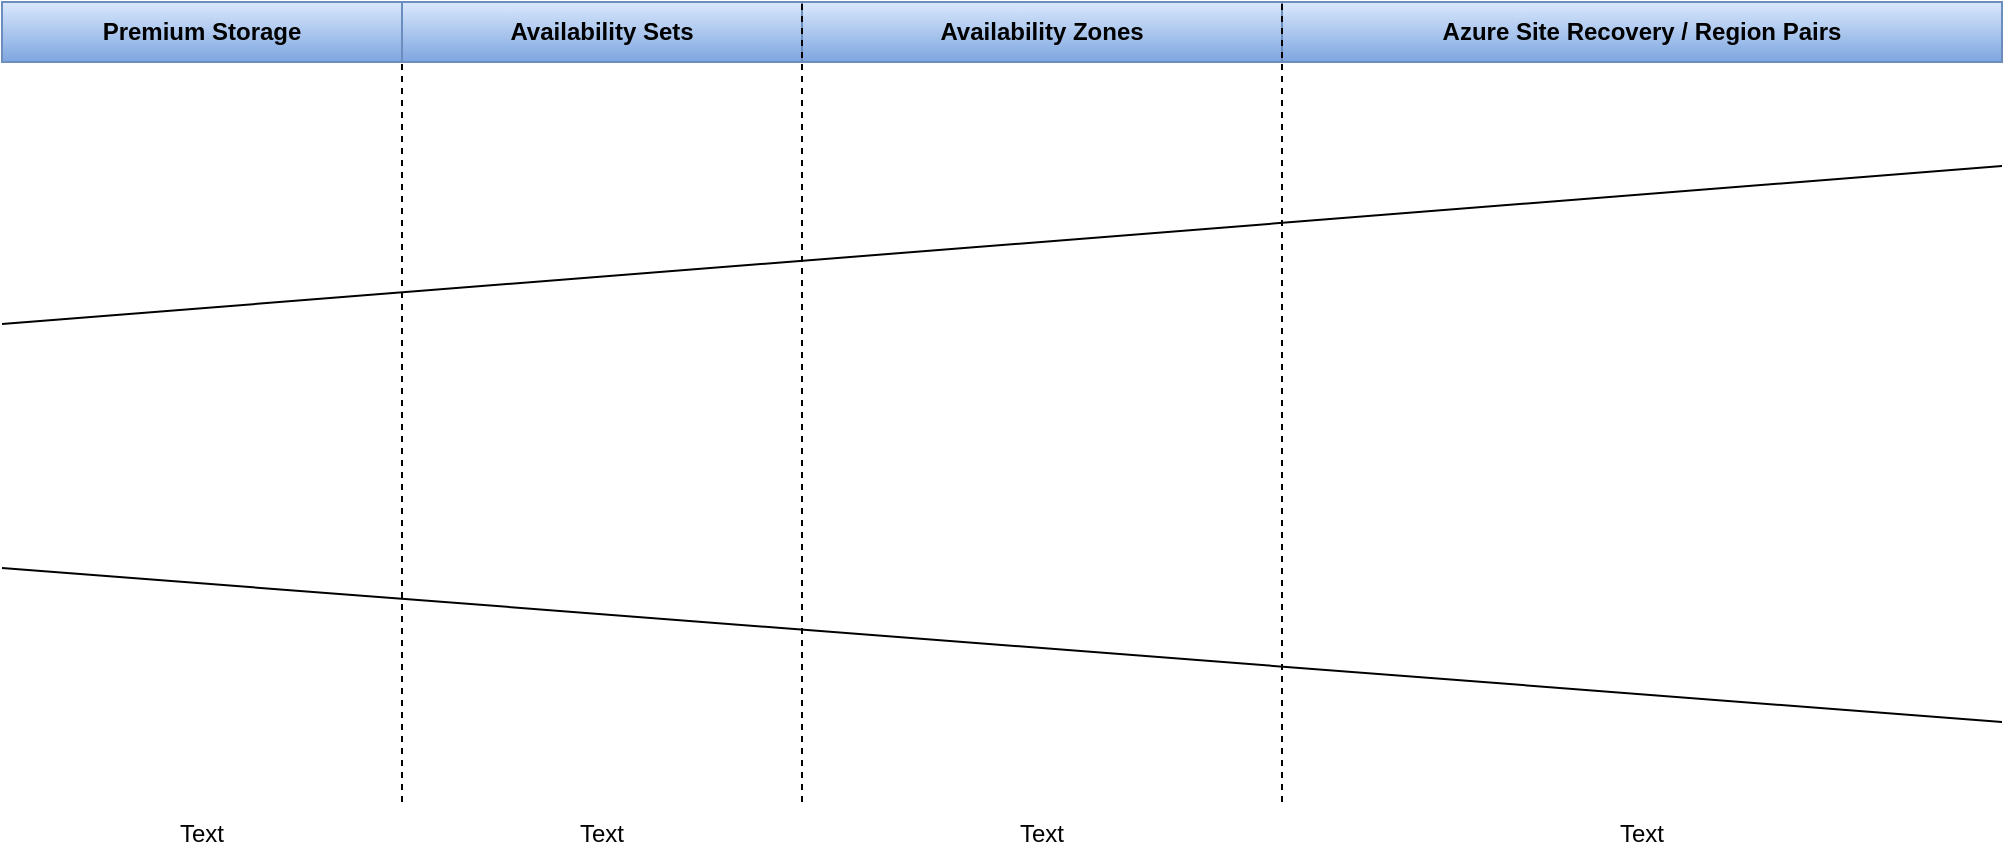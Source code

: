 <mxfile version="20.6.0" type="github"><diagram id="yHkP9et_nurtHbuX6qxw" name="Page-1"><mxGraphModel dx="1550" dy="809" grid="1" gridSize="10" guides="1" tooltips="1" connect="1" arrows="1" fold="1" page="1" pageScale="1" pageWidth="1100" pageHeight="850" math="0" shadow="0"><root><mxCell id="0"/><mxCell id="1" parent="0"/><mxCell id="2sGrRd3t7OlV81lBVQXa-1" value="" style="endArrow=none;dashed=1;html=1;rounded=0;entryX=1;entryY=0;entryDx=0;entryDy=0;" edge="1" parent="1" target="2sGrRd3t7OlV81lBVQXa-7"><mxGeometry width="50" height="50" relative="1" as="geometry"><mxPoint x="240" y="520" as="sourcePoint"/><mxPoint x="240" y="150" as="targetPoint"/></mxGeometry></mxCell><mxCell id="2sGrRd3t7OlV81lBVQXa-5" value="" style="endArrow=none;html=1;rounded=0;" edge="1" parent="1"><mxGeometry width="50" height="50" relative="1" as="geometry"><mxPoint x="40" y="281" as="sourcePoint"/><mxPoint x="1040" y="202" as="targetPoint"/></mxGeometry></mxCell><mxCell id="2sGrRd3t7OlV81lBVQXa-7" value="Premium Storage" style="rounded=0;whiteSpace=wrap;html=1;fillColor=#dae8fc;gradientColor=#7ea6e0;strokeColor=#6c8ebf;fontStyle=1" vertex="1" parent="1"><mxGeometry x="40" y="120" width="200" height="30" as="geometry"/></mxCell><mxCell id="2sGrRd3t7OlV81lBVQXa-8" value="Availability Sets" style="rounded=0;whiteSpace=wrap;html=1;fillColor=#dae8fc;gradientColor=#7ea6e0;strokeColor=#6c8ebf;fontStyle=1" vertex="1" parent="1"><mxGeometry x="240" y="120" width="200" height="30" as="geometry"/></mxCell><mxCell id="2sGrRd3t7OlV81lBVQXa-9" value="Availability Zones" style="rounded=0;whiteSpace=wrap;html=1;fillColor=#dae8fc;gradientColor=#7ea6e0;strokeColor=#6c8ebf;fontStyle=1" vertex="1" parent="1"><mxGeometry x="440" y="120" width="240" height="30" as="geometry"/></mxCell><mxCell id="2sGrRd3t7OlV81lBVQXa-10" value="Azure Site Recovery / Region Pairs" style="rounded=0;whiteSpace=wrap;html=1;fillColor=#dae8fc;gradientColor=#7ea6e0;strokeColor=#6c8ebf;fontStyle=1" vertex="1" parent="1"><mxGeometry x="680" y="120" width="360" height="30" as="geometry"/></mxCell><mxCell id="2sGrRd3t7OlV81lBVQXa-14" value="" style="endArrow=none;html=1;rounded=0;" edge="1" parent="1"><mxGeometry width="50" height="50" relative="1" as="geometry"><mxPoint x="40" y="403" as="sourcePoint"/><mxPoint x="1040" y="480" as="targetPoint"/></mxGeometry></mxCell><mxCell id="2sGrRd3t7OlV81lBVQXa-15" value="" style="endArrow=none;dashed=1;html=1;rounded=0;entryX=1;entryY=0;entryDx=0;entryDy=0;" edge="1" parent="1"><mxGeometry width="50" height="50" relative="1" as="geometry"><mxPoint x="440" y="520" as="sourcePoint"/><mxPoint x="440" y="120" as="targetPoint"/></mxGeometry></mxCell><mxCell id="2sGrRd3t7OlV81lBVQXa-16" value="" style="endArrow=none;dashed=1;html=1;rounded=0;entryX=1;entryY=0;entryDx=0;entryDy=0;" edge="1" parent="1"><mxGeometry width="50" height="50" relative="1" as="geometry"><mxPoint x="680" y="520" as="sourcePoint"/><mxPoint x="680" y="120" as="targetPoint"/></mxGeometry></mxCell><mxCell id="2sGrRd3t7OlV81lBVQXa-18" value="Text" style="text;html=1;strokeColor=none;fillColor=none;align=center;verticalAlign=middle;whiteSpace=wrap;rounded=0;" vertex="1" parent="1"><mxGeometry x="40" y="521" width="200" height="30" as="geometry"/></mxCell><mxCell id="2sGrRd3t7OlV81lBVQXa-19" value="Text" style="text;html=1;strokeColor=none;fillColor=none;align=center;verticalAlign=middle;whiteSpace=wrap;rounded=0;" vertex="1" parent="1"><mxGeometry x="240" y="521" width="200" height="30" as="geometry"/></mxCell><mxCell id="2sGrRd3t7OlV81lBVQXa-20" value="Text" style="text;html=1;strokeColor=none;fillColor=none;align=center;verticalAlign=middle;whiteSpace=wrap;rounded=0;" vertex="1" parent="1"><mxGeometry x="440" y="521" width="240" height="30" as="geometry"/></mxCell><mxCell id="2sGrRd3t7OlV81lBVQXa-21" value="Text" style="text;html=1;strokeColor=none;fillColor=none;align=center;verticalAlign=middle;whiteSpace=wrap;rounded=0;" vertex="1" parent="1"><mxGeometry x="680" y="521" width="360" height="30" as="geometry"/></mxCell></root></mxGraphModel></diagram></mxfile>